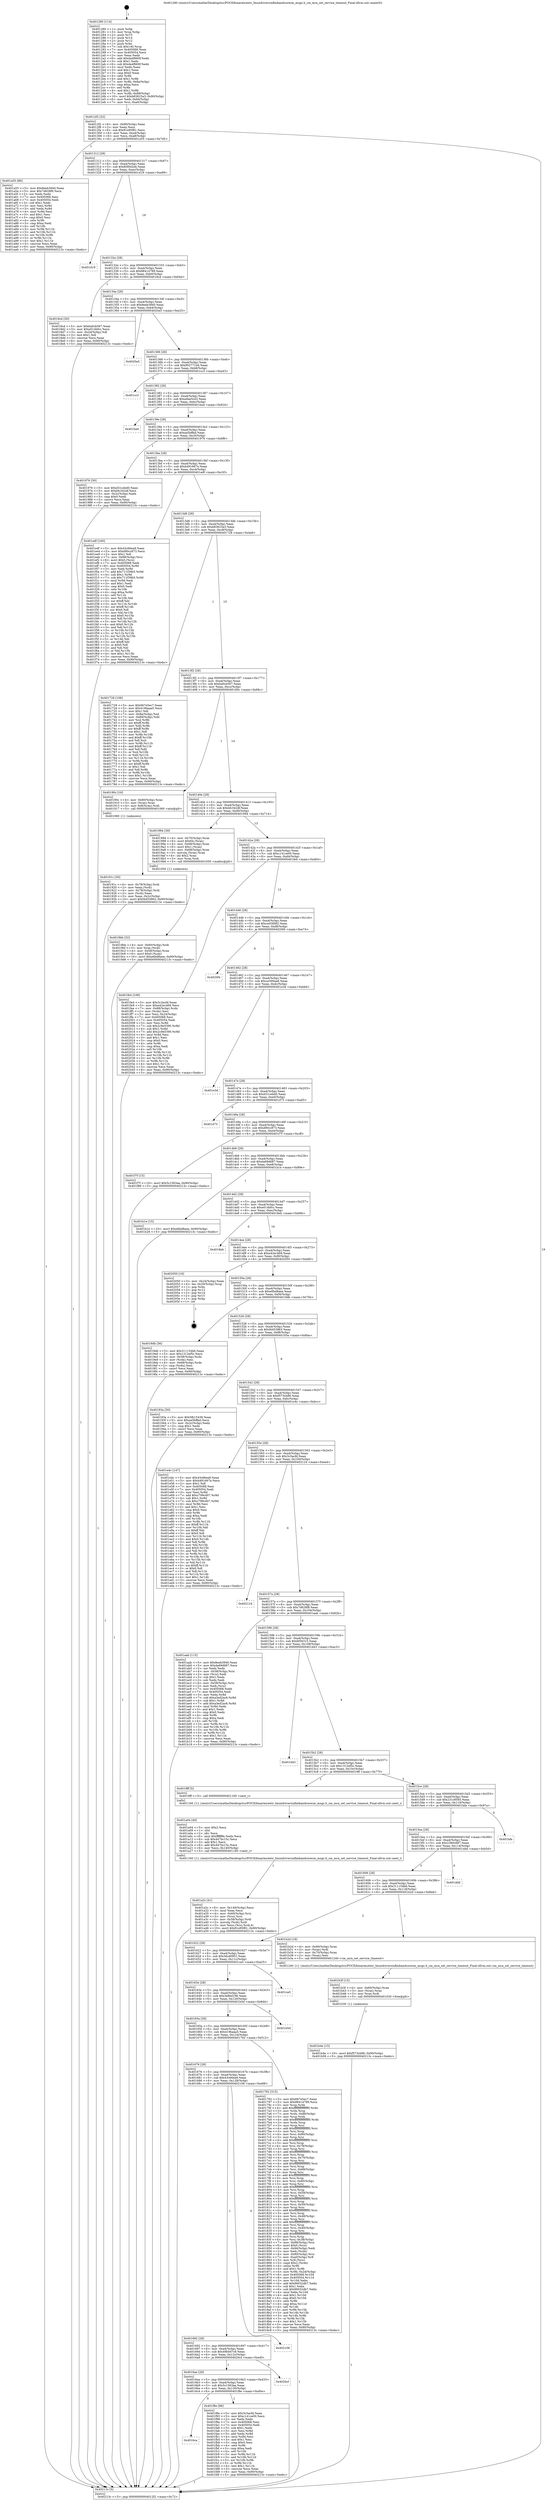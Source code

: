 digraph "0x401280" {
  label = "0x401280 (/mnt/c/Users/mathe/Desktop/tcc/POCII/binaries/extr_linuxdriversinfinibandcorecm_msgs.h_cm_mra_set_service_timeout_Final-ollvm.out::main(0))"
  labelloc = "t"
  node[shape=record]

  Entry [label="",width=0.3,height=0.3,shape=circle,fillcolor=black,style=filled]
  "0x4012f2" [label="{
     0x4012f2 [32]\l
     | [instrs]\l
     &nbsp;&nbsp;0x4012f2 \<+6\>: mov -0x90(%rbp),%eax\l
     &nbsp;&nbsp;0x4012f8 \<+2\>: mov %eax,%ecx\l
     &nbsp;&nbsp;0x4012fa \<+6\>: sub $0x81e95f81,%ecx\l
     &nbsp;&nbsp;0x401300 \<+6\>: mov %eax,-0xa4(%rbp)\l
     &nbsp;&nbsp;0x401306 \<+6\>: mov %ecx,-0xa8(%rbp)\l
     &nbsp;&nbsp;0x40130c \<+6\>: je 0000000000401a55 \<main+0x7d5\>\l
  }"]
  "0x401a55" [label="{
     0x401a55 [86]\l
     | [instrs]\l
     &nbsp;&nbsp;0x401a55 \<+5\>: mov $0x8eeb3940,%eax\l
     &nbsp;&nbsp;0x401a5a \<+5\>: mov $0x7d628f9,%ecx\l
     &nbsp;&nbsp;0x401a5f \<+2\>: xor %edx,%edx\l
     &nbsp;&nbsp;0x401a61 \<+7\>: mov 0x405068,%esi\l
     &nbsp;&nbsp;0x401a68 \<+7\>: mov 0x405054,%edi\l
     &nbsp;&nbsp;0x401a6f \<+3\>: sub $0x1,%edx\l
     &nbsp;&nbsp;0x401a72 \<+3\>: mov %esi,%r8d\l
     &nbsp;&nbsp;0x401a75 \<+3\>: add %edx,%r8d\l
     &nbsp;&nbsp;0x401a78 \<+4\>: imul %r8d,%esi\l
     &nbsp;&nbsp;0x401a7c \<+3\>: and $0x1,%esi\l
     &nbsp;&nbsp;0x401a7f \<+3\>: cmp $0x0,%esi\l
     &nbsp;&nbsp;0x401a82 \<+4\>: sete %r9b\l
     &nbsp;&nbsp;0x401a86 \<+3\>: cmp $0xa,%edi\l
     &nbsp;&nbsp;0x401a89 \<+4\>: setl %r10b\l
     &nbsp;&nbsp;0x401a8d \<+3\>: mov %r9b,%r11b\l
     &nbsp;&nbsp;0x401a90 \<+3\>: and %r10b,%r11b\l
     &nbsp;&nbsp;0x401a93 \<+3\>: xor %r10b,%r9b\l
     &nbsp;&nbsp;0x401a96 \<+3\>: or %r9b,%r11b\l
     &nbsp;&nbsp;0x401a99 \<+4\>: test $0x1,%r11b\l
     &nbsp;&nbsp;0x401a9d \<+3\>: cmovne %ecx,%eax\l
     &nbsp;&nbsp;0x401aa0 \<+6\>: mov %eax,-0x90(%rbp)\l
     &nbsp;&nbsp;0x401aa6 \<+5\>: jmp 000000000040213c \<main+0xebc\>\l
  }"]
  "0x401312" [label="{
     0x401312 [28]\l
     | [instrs]\l
     &nbsp;&nbsp;0x401312 \<+5\>: jmp 0000000000401317 \<main+0x97\>\l
     &nbsp;&nbsp;0x401317 \<+6\>: mov -0xa4(%rbp),%eax\l
     &nbsp;&nbsp;0x40131d \<+5\>: sub $0x85f0d2eb,%eax\l
     &nbsp;&nbsp;0x401322 \<+6\>: mov %eax,-0xac(%rbp)\l
     &nbsp;&nbsp;0x401328 \<+6\>: je 0000000000401d19 \<main+0xa99\>\l
  }"]
  Exit [label="",width=0.3,height=0.3,shape=circle,fillcolor=black,style=filled,peripheries=2]
  "0x401d19" [label="{
     0x401d19\l
  }", style=dashed]
  "0x40132e" [label="{
     0x40132e [28]\l
     | [instrs]\l
     &nbsp;&nbsp;0x40132e \<+5\>: jmp 0000000000401333 \<main+0xb3\>\l
     &nbsp;&nbsp;0x401333 \<+6\>: mov -0xa4(%rbp),%eax\l
     &nbsp;&nbsp;0x401339 \<+5\>: sub $0x88414789,%eax\l
     &nbsp;&nbsp;0x40133e \<+6\>: mov %eax,-0xb0(%rbp)\l
     &nbsp;&nbsp;0x401344 \<+6\>: je 00000000004018cd \<main+0x64d\>\l
  }"]
  "0x4016ca" [label="{
     0x4016ca\l
  }", style=dashed]
  "0x4018cd" [label="{
     0x4018cd [30]\l
     | [instrs]\l
     &nbsp;&nbsp;0x4018cd \<+5\>: mov $0xba0cb567,%eax\l
     &nbsp;&nbsp;0x4018d2 \<+5\>: mov $0xe014bfcc,%ecx\l
     &nbsp;&nbsp;0x4018d7 \<+3\>: mov -0x2d(%rbp),%dl\l
     &nbsp;&nbsp;0x4018da \<+3\>: test $0x1,%dl\l
     &nbsp;&nbsp;0x4018dd \<+3\>: cmovne %ecx,%eax\l
     &nbsp;&nbsp;0x4018e0 \<+6\>: mov %eax,-0x90(%rbp)\l
     &nbsp;&nbsp;0x4018e6 \<+5\>: jmp 000000000040213c \<main+0xebc\>\l
  }"]
  "0x40134a" [label="{
     0x40134a [28]\l
     | [instrs]\l
     &nbsp;&nbsp;0x40134a \<+5\>: jmp 000000000040134f \<main+0xcf\>\l
     &nbsp;&nbsp;0x40134f \<+6\>: mov -0xa4(%rbp),%eax\l
     &nbsp;&nbsp;0x401355 \<+5\>: sub $0x8eeb3940,%eax\l
     &nbsp;&nbsp;0x40135a \<+6\>: mov %eax,-0xb4(%rbp)\l
     &nbsp;&nbsp;0x401360 \<+6\>: je 00000000004020a5 \<main+0xe25\>\l
  }"]
  "0x401f8e" [label="{
     0x401f8e [86]\l
     | [instrs]\l
     &nbsp;&nbsp;0x401f8e \<+5\>: mov $0x3c3acfd,%eax\l
     &nbsp;&nbsp;0x401f93 \<+5\>: mov $0xc141ce00,%ecx\l
     &nbsp;&nbsp;0x401f98 \<+2\>: xor %edx,%edx\l
     &nbsp;&nbsp;0x401f9a \<+7\>: mov 0x405068,%esi\l
     &nbsp;&nbsp;0x401fa1 \<+7\>: mov 0x405054,%edi\l
     &nbsp;&nbsp;0x401fa8 \<+3\>: sub $0x1,%edx\l
     &nbsp;&nbsp;0x401fab \<+3\>: mov %esi,%r8d\l
     &nbsp;&nbsp;0x401fae \<+3\>: add %edx,%r8d\l
     &nbsp;&nbsp;0x401fb1 \<+4\>: imul %r8d,%esi\l
     &nbsp;&nbsp;0x401fb5 \<+3\>: and $0x1,%esi\l
     &nbsp;&nbsp;0x401fb8 \<+3\>: cmp $0x0,%esi\l
     &nbsp;&nbsp;0x401fbb \<+4\>: sete %r9b\l
     &nbsp;&nbsp;0x401fbf \<+3\>: cmp $0xa,%edi\l
     &nbsp;&nbsp;0x401fc2 \<+4\>: setl %r10b\l
     &nbsp;&nbsp;0x401fc6 \<+3\>: mov %r9b,%r11b\l
     &nbsp;&nbsp;0x401fc9 \<+3\>: and %r10b,%r11b\l
     &nbsp;&nbsp;0x401fcc \<+3\>: xor %r10b,%r9b\l
     &nbsp;&nbsp;0x401fcf \<+3\>: or %r9b,%r11b\l
     &nbsp;&nbsp;0x401fd2 \<+4\>: test $0x1,%r11b\l
     &nbsp;&nbsp;0x401fd6 \<+3\>: cmovne %ecx,%eax\l
     &nbsp;&nbsp;0x401fd9 \<+6\>: mov %eax,-0x90(%rbp)\l
     &nbsp;&nbsp;0x401fdf \<+5\>: jmp 000000000040213c \<main+0xebc\>\l
  }"]
  "0x4020a5" [label="{
     0x4020a5\l
  }", style=dashed]
  "0x401366" [label="{
     0x401366 [28]\l
     | [instrs]\l
     &nbsp;&nbsp;0x401366 \<+5\>: jmp 000000000040136b \<main+0xeb\>\l
     &nbsp;&nbsp;0x40136b \<+6\>: mov -0xa4(%rbp),%eax\l
     &nbsp;&nbsp;0x401371 \<+5\>: sub $0x902771d4,%eax\l
     &nbsp;&nbsp;0x401376 \<+6\>: mov %eax,-0xb8(%rbp)\l
     &nbsp;&nbsp;0x40137c \<+6\>: je 0000000000401cc3 \<main+0xa43\>\l
  }"]
  "0x4016ae" [label="{
     0x4016ae [28]\l
     | [instrs]\l
     &nbsp;&nbsp;0x4016ae \<+5\>: jmp 00000000004016b3 \<main+0x433\>\l
     &nbsp;&nbsp;0x4016b3 \<+6\>: mov -0xa4(%rbp),%eax\l
     &nbsp;&nbsp;0x4016b9 \<+5\>: sub $0x5c1563aa,%eax\l
     &nbsp;&nbsp;0x4016be \<+6\>: mov %eax,-0x130(%rbp)\l
     &nbsp;&nbsp;0x4016c4 \<+6\>: je 0000000000401f8e \<main+0xd0e\>\l
  }"]
  "0x401cc3" [label="{
     0x401cc3\l
  }", style=dashed]
  "0x401382" [label="{
     0x401382 [28]\l
     | [instrs]\l
     &nbsp;&nbsp;0x401382 \<+5\>: jmp 0000000000401387 \<main+0x107\>\l
     &nbsp;&nbsp;0x401387 \<+6\>: mov -0xa4(%rbp),%eax\l
     &nbsp;&nbsp;0x40138d \<+5\>: sub $0xa9ae5cd3,%eax\l
     &nbsp;&nbsp;0x401392 \<+6\>: mov %eax,-0xbc(%rbp)\l
     &nbsp;&nbsp;0x401398 \<+6\>: je 0000000000401ba4 \<main+0x924\>\l
  }"]
  "0x4020cf" [label="{
     0x4020cf\l
  }", style=dashed]
  "0x401ba4" [label="{
     0x401ba4\l
  }", style=dashed]
  "0x40139e" [label="{
     0x40139e [28]\l
     | [instrs]\l
     &nbsp;&nbsp;0x40139e \<+5\>: jmp 00000000004013a3 \<main+0x123\>\l
     &nbsp;&nbsp;0x4013a3 \<+6\>: mov -0xa4(%rbp),%eax\l
     &nbsp;&nbsp;0x4013a9 \<+5\>: sub $0xaa5bffad,%eax\l
     &nbsp;&nbsp;0x4013ae \<+6\>: mov %eax,-0xc0(%rbp)\l
     &nbsp;&nbsp;0x4013b4 \<+6\>: je 0000000000401976 \<main+0x6f6\>\l
  }"]
  "0x401692" [label="{
     0x401692 [28]\l
     | [instrs]\l
     &nbsp;&nbsp;0x401692 \<+5\>: jmp 0000000000401697 \<main+0x417\>\l
     &nbsp;&nbsp;0x401697 \<+6\>: mov -0xa4(%rbp),%eax\l
     &nbsp;&nbsp;0x40169d \<+5\>: sub $0x49b0d7c8,%eax\l
     &nbsp;&nbsp;0x4016a2 \<+6\>: mov %eax,-0x12c(%rbp)\l
     &nbsp;&nbsp;0x4016a8 \<+6\>: je 00000000004020cf \<main+0xe4f\>\l
  }"]
  "0x401976" [label="{
     0x401976 [30]\l
     | [instrs]\l
     &nbsp;&nbsp;0x401976 \<+5\>: mov $0xd31cebd0,%eax\l
     &nbsp;&nbsp;0x40197b \<+5\>: mov $0xbfc342df,%ecx\l
     &nbsp;&nbsp;0x401980 \<+3\>: mov -0x2c(%rbp),%edx\l
     &nbsp;&nbsp;0x401983 \<+3\>: cmp $0x0,%edx\l
     &nbsp;&nbsp;0x401986 \<+3\>: cmove %ecx,%eax\l
     &nbsp;&nbsp;0x401989 \<+6\>: mov %eax,-0x90(%rbp)\l
     &nbsp;&nbsp;0x40198f \<+5\>: jmp 000000000040213c \<main+0xebc\>\l
  }"]
  "0x4013ba" [label="{
     0x4013ba [28]\l
     | [instrs]\l
     &nbsp;&nbsp;0x4013ba \<+5\>: jmp 00000000004013bf \<main+0x13f\>\l
     &nbsp;&nbsp;0x4013bf \<+6\>: mov -0xa4(%rbp),%eax\l
     &nbsp;&nbsp;0x4013c5 \<+5\>: sub $0xb491667e,%eax\l
     &nbsp;&nbsp;0x4013ca \<+6\>: mov %eax,-0xc4(%rbp)\l
     &nbsp;&nbsp;0x4013d0 \<+6\>: je 0000000000401edf \<main+0xc5f\>\l
  }"]
  "0x402108" [label="{
     0x402108\l
  }", style=dashed]
  "0x401edf" [label="{
     0x401edf [160]\l
     | [instrs]\l
     &nbsp;&nbsp;0x401edf \<+5\>: mov $0x43c66ea9,%eax\l
     &nbsp;&nbsp;0x401ee4 \<+5\>: mov $0xd90cc873,%ecx\l
     &nbsp;&nbsp;0x401ee9 \<+2\>: mov $0x1,%dl\l
     &nbsp;&nbsp;0x401eeb \<+7\>: mov -0x88(%rbp),%rsi\l
     &nbsp;&nbsp;0x401ef2 \<+6\>: movl $0x0,(%rsi)\l
     &nbsp;&nbsp;0x401ef8 \<+7\>: mov 0x405068,%edi\l
     &nbsp;&nbsp;0x401eff \<+8\>: mov 0x405054,%r8d\l
     &nbsp;&nbsp;0x401f07 \<+3\>: mov %edi,%r9d\l
     &nbsp;&nbsp;0x401f0a \<+7\>: add $0x711f39b5,%r9d\l
     &nbsp;&nbsp;0x401f11 \<+4\>: sub $0x1,%r9d\l
     &nbsp;&nbsp;0x401f15 \<+7\>: sub $0x711f39b5,%r9d\l
     &nbsp;&nbsp;0x401f1c \<+4\>: imul %r9d,%edi\l
     &nbsp;&nbsp;0x401f20 \<+3\>: and $0x1,%edi\l
     &nbsp;&nbsp;0x401f23 \<+3\>: cmp $0x0,%edi\l
     &nbsp;&nbsp;0x401f26 \<+4\>: sete %r10b\l
     &nbsp;&nbsp;0x401f2a \<+4\>: cmp $0xa,%r8d\l
     &nbsp;&nbsp;0x401f2e \<+4\>: setl %r11b\l
     &nbsp;&nbsp;0x401f32 \<+3\>: mov %r10b,%bl\l
     &nbsp;&nbsp;0x401f35 \<+3\>: xor $0xff,%bl\l
     &nbsp;&nbsp;0x401f38 \<+3\>: mov %r11b,%r14b\l
     &nbsp;&nbsp;0x401f3b \<+4\>: xor $0xff,%r14b\l
     &nbsp;&nbsp;0x401f3f \<+3\>: xor $0x0,%dl\l
     &nbsp;&nbsp;0x401f42 \<+3\>: mov %bl,%r15b\l
     &nbsp;&nbsp;0x401f45 \<+4\>: and $0x0,%r15b\l
     &nbsp;&nbsp;0x401f49 \<+3\>: and %dl,%r10b\l
     &nbsp;&nbsp;0x401f4c \<+3\>: mov %r14b,%r12b\l
     &nbsp;&nbsp;0x401f4f \<+4\>: and $0x0,%r12b\l
     &nbsp;&nbsp;0x401f53 \<+3\>: and %dl,%r11b\l
     &nbsp;&nbsp;0x401f56 \<+3\>: or %r10b,%r15b\l
     &nbsp;&nbsp;0x401f59 \<+3\>: or %r11b,%r12b\l
     &nbsp;&nbsp;0x401f5c \<+3\>: xor %r12b,%r15b\l
     &nbsp;&nbsp;0x401f5f \<+3\>: or %r14b,%bl\l
     &nbsp;&nbsp;0x401f62 \<+3\>: xor $0xff,%bl\l
     &nbsp;&nbsp;0x401f65 \<+3\>: or $0x0,%dl\l
     &nbsp;&nbsp;0x401f68 \<+2\>: and %dl,%bl\l
     &nbsp;&nbsp;0x401f6a \<+3\>: or %bl,%r15b\l
     &nbsp;&nbsp;0x401f6d \<+4\>: test $0x1,%r15b\l
     &nbsp;&nbsp;0x401f71 \<+3\>: cmovne %ecx,%eax\l
     &nbsp;&nbsp;0x401f74 \<+6\>: mov %eax,-0x90(%rbp)\l
     &nbsp;&nbsp;0x401f7a \<+5\>: jmp 000000000040213c \<main+0xebc\>\l
  }"]
  "0x4013d6" [label="{
     0x4013d6 [28]\l
     | [instrs]\l
     &nbsp;&nbsp;0x4013d6 \<+5\>: jmp 00000000004013db \<main+0x15b\>\l
     &nbsp;&nbsp;0x4013db \<+6\>: mov -0xa4(%rbp),%eax\l
     &nbsp;&nbsp;0x4013e1 \<+5\>: sub $0xb83623a3,%eax\l
     &nbsp;&nbsp;0x4013e6 \<+6\>: mov %eax,-0xc8(%rbp)\l
     &nbsp;&nbsp;0x4013ec \<+6\>: je 0000000000401728 \<main+0x4a8\>\l
  }"]
  "0x401b4e" [label="{
     0x401b4e [15]\l
     | [instrs]\l
     &nbsp;&nbsp;0x401b4e \<+10\>: movl $0xf573cb96,-0x90(%rbp)\l
     &nbsp;&nbsp;0x401b58 \<+5\>: jmp 000000000040213c \<main+0xebc\>\l
  }"]
  "0x401728" [label="{
     0x401728 [106]\l
     | [instrs]\l
     &nbsp;&nbsp;0x401728 \<+5\>: mov $0x667e5ec7,%eax\l
     &nbsp;&nbsp;0x40172d \<+5\>: mov $0x419baaa5,%ecx\l
     &nbsp;&nbsp;0x401732 \<+2\>: mov $0x1,%dl\l
     &nbsp;&nbsp;0x401734 \<+7\>: mov -0x8a(%rbp),%sil\l
     &nbsp;&nbsp;0x40173b \<+7\>: mov -0x89(%rbp),%dil\l
     &nbsp;&nbsp;0x401742 \<+3\>: mov %sil,%r8b\l
     &nbsp;&nbsp;0x401745 \<+4\>: xor $0xff,%r8b\l
     &nbsp;&nbsp;0x401749 \<+3\>: mov %dil,%r9b\l
     &nbsp;&nbsp;0x40174c \<+4\>: xor $0xff,%r9b\l
     &nbsp;&nbsp;0x401750 \<+3\>: xor $0x1,%dl\l
     &nbsp;&nbsp;0x401753 \<+3\>: mov %r8b,%r10b\l
     &nbsp;&nbsp;0x401756 \<+4\>: and $0xff,%r10b\l
     &nbsp;&nbsp;0x40175a \<+3\>: and %dl,%sil\l
     &nbsp;&nbsp;0x40175d \<+3\>: mov %r9b,%r11b\l
     &nbsp;&nbsp;0x401760 \<+4\>: and $0xff,%r11b\l
     &nbsp;&nbsp;0x401764 \<+3\>: and %dl,%dil\l
     &nbsp;&nbsp;0x401767 \<+3\>: or %sil,%r10b\l
     &nbsp;&nbsp;0x40176a \<+3\>: or %dil,%r11b\l
     &nbsp;&nbsp;0x40176d \<+3\>: xor %r11b,%r10b\l
     &nbsp;&nbsp;0x401770 \<+3\>: or %r9b,%r8b\l
     &nbsp;&nbsp;0x401773 \<+4\>: xor $0xff,%r8b\l
     &nbsp;&nbsp;0x401777 \<+3\>: or $0x1,%dl\l
     &nbsp;&nbsp;0x40177a \<+3\>: and %dl,%r8b\l
     &nbsp;&nbsp;0x40177d \<+3\>: or %r8b,%r10b\l
     &nbsp;&nbsp;0x401780 \<+4\>: test $0x1,%r10b\l
     &nbsp;&nbsp;0x401784 \<+3\>: cmovne %ecx,%eax\l
     &nbsp;&nbsp;0x401787 \<+6\>: mov %eax,-0x90(%rbp)\l
     &nbsp;&nbsp;0x40178d \<+5\>: jmp 000000000040213c \<main+0xebc\>\l
  }"]
  "0x4013f2" [label="{
     0x4013f2 [28]\l
     | [instrs]\l
     &nbsp;&nbsp;0x4013f2 \<+5\>: jmp 00000000004013f7 \<main+0x177\>\l
     &nbsp;&nbsp;0x4013f7 \<+6\>: mov -0xa4(%rbp),%eax\l
     &nbsp;&nbsp;0x4013fd \<+5\>: sub $0xba0cb567,%eax\l
     &nbsp;&nbsp;0x401402 \<+6\>: mov %eax,-0xcc(%rbp)\l
     &nbsp;&nbsp;0x401408 \<+6\>: je 000000000040190c \<main+0x68c\>\l
  }"]
  "0x40213c" [label="{
     0x40213c [5]\l
     | [instrs]\l
     &nbsp;&nbsp;0x40213c \<+5\>: jmp 00000000004012f2 \<main+0x72\>\l
  }"]
  "0x401280" [label="{
     0x401280 [114]\l
     | [instrs]\l
     &nbsp;&nbsp;0x401280 \<+1\>: push %rbp\l
     &nbsp;&nbsp;0x401281 \<+3\>: mov %rsp,%rbp\l
     &nbsp;&nbsp;0x401284 \<+2\>: push %r15\l
     &nbsp;&nbsp;0x401286 \<+2\>: push %r14\l
     &nbsp;&nbsp;0x401288 \<+2\>: push %r12\l
     &nbsp;&nbsp;0x40128a \<+1\>: push %rbx\l
     &nbsp;&nbsp;0x40128b \<+7\>: sub $0x140,%rsp\l
     &nbsp;&nbsp;0x401292 \<+7\>: mov 0x405068,%eax\l
     &nbsp;&nbsp;0x401299 \<+7\>: mov 0x405054,%ecx\l
     &nbsp;&nbsp;0x4012a0 \<+2\>: mov %eax,%edx\l
     &nbsp;&nbsp;0x4012a2 \<+6\>: add $0xda4f660f,%edx\l
     &nbsp;&nbsp;0x4012a8 \<+3\>: sub $0x1,%edx\l
     &nbsp;&nbsp;0x4012ab \<+6\>: sub $0xda4f660f,%edx\l
     &nbsp;&nbsp;0x4012b1 \<+3\>: imul %edx,%eax\l
     &nbsp;&nbsp;0x4012b4 \<+3\>: and $0x1,%eax\l
     &nbsp;&nbsp;0x4012b7 \<+3\>: cmp $0x0,%eax\l
     &nbsp;&nbsp;0x4012ba \<+4\>: sete %r8b\l
     &nbsp;&nbsp;0x4012be \<+4\>: and $0x1,%r8b\l
     &nbsp;&nbsp;0x4012c2 \<+7\>: mov %r8b,-0x8a(%rbp)\l
     &nbsp;&nbsp;0x4012c9 \<+3\>: cmp $0xa,%ecx\l
     &nbsp;&nbsp;0x4012cc \<+4\>: setl %r8b\l
     &nbsp;&nbsp;0x4012d0 \<+4\>: and $0x1,%r8b\l
     &nbsp;&nbsp;0x4012d4 \<+7\>: mov %r8b,-0x89(%rbp)\l
     &nbsp;&nbsp;0x4012db \<+10\>: movl $0xb83623a3,-0x90(%rbp)\l
     &nbsp;&nbsp;0x4012e5 \<+6\>: mov %edi,-0x94(%rbp)\l
     &nbsp;&nbsp;0x4012eb \<+7\>: mov %rsi,-0xa0(%rbp)\l
  }"]
  "0x401b3f" [label="{
     0x401b3f [15]\l
     | [instrs]\l
     &nbsp;&nbsp;0x401b3f \<+4\>: mov -0x60(%rbp),%rax\l
     &nbsp;&nbsp;0x401b43 \<+3\>: mov (%rax),%rax\l
     &nbsp;&nbsp;0x401b46 \<+3\>: mov %rax,%rdi\l
     &nbsp;&nbsp;0x401b49 \<+5\>: call 0000000000401030 \<free@plt\>\l
     | [calls]\l
     &nbsp;&nbsp;0x401030 \{1\} (unknown)\l
  }"]
  "0x40190c" [label="{
     0x40190c [16]\l
     | [instrs]\l
     &nbsp;&nbsp;0x40190c \<+4\>: mov -0x80(%rbp),%rax\l
     &nbsp;&nbsp;0x401910 \<+3\>: mov (%rax),%rax\l
     &nbsp;&nbsp;0x401913 \<+4\>: mov 0x8(%rax),%rdi\l
     &nbsp;&nbsp;0x401917 \<+5\>: call 0000000000401060 \<atoi@plt\>\l
     | [calls]\l
     &nbsp;&nbsp;0x401060 \{1\} (unknown)\l
  }"]
  "0x40140e" [label="{
     0x40140e [28]\l
     | [instrs]\l
     &nbsp;&nbsp;0x40140e \<+5\>: jmp 0000000000401413 \<main+0x193\>\l
     &nbsp;&nbsp;0x401413 \<+6\>: mov -0xa4(%rbp),%eax\l
     &nbsp;&nbsp;0x401419 \<+5\>: sub $0xbfc342df,%eax\l
     &nbsp;&nbsp;0x40141e \<+6\>: mov %eax,-0xd0(%rbp)\l
     &nbsp;&nbsp;0x401424 \<+6\>: je 0000000000401994 \<main+0x714\>\l
  }"]
  "0x401a2c" [label="{
     0x401a2c [41]\l
     | [instrs]\l
     &nbsp;&nbsp;0x401a2c \<+6\>: mov -0x140(%rbp),%ecx\l
     &nbsp;&nbsp;0x401a32 \<+3\>: imul %eax,%ecx\l
     &nbsp;&nbsp;0x401a35 \<+4\>: mov -0x60(%rbp),%rsi\l
     &nbsp;&nbsp;0x401a39 \<+3\>: mov (%rsi),%rsi\l
     &nbsp;&nbsp;0x401a3c \<+4\>: mov -0x58(%rbp),%rdi\l
     &nbsp;&nbsp;0x401a40 \<+3\>: movslq (%rdi),%rdi\l
     &nbsp;&nbsp;0x401a43 \<+3\>: mov %ecx,(%rsi,%rdi,4)\l
     &nbsp;&nbsp;0x401a46 \<+10\>: movl $0x81e95f81,-0x90(%rbp)\l
     &nbsp;&nbsp;0x401a50 \<+5\>: jmp 000000000040213c \<main+0xebc\>\l
  }"]
  "0x401994" [label="{
     0x401994 [39]\l
     | [instrs]\l
     &nbsp;&nbsp;0x401994 \<+4\>: mov -0x70(%rbp),%rax\l
     &nbsp;&nbsp;0x401998 \<+6\>: movl $0x64,(%rax)\l
     &nbsp;&nbsp;0x40199e \<+4\>: mov -0x68(%rbp),%rax\l
     &nbsp;&nbsp;0x4019a2 \<+6\>: movl $0x1,(%rax)\l
     &nbsp;&nbsp;0x4019a8 \<+4\>: mov -0x68(%rbp),%rax\l
     &nbsp;&nbsp;0x4019ac \<+3\>: movslq (%rax),%rax\l
     &nbsp;&nbsp;0x4019af \<+4\>: shl $0x2,%rax\l
     &nbsp;&nbsp;0x4019b3 \<+3\>: mov %rax,%rdi\l
     &nbsp;&nbsp;0x4019b6 \<+5\>: call 0000000000401050 \<malloc@plt\>\l
     | [calls]\l
     &nbsp;&nbsp;0x401050 \{1\} (unknown)\l
  }"]
  "0x40142a" [label="{
     0x40142a [28]\l
     | [instrs]\l
     &nbsp;&nbsp;0x40142a \<+5\>: jmp 000000000040142f \<main+0x1af\>\l
     &nbsp;&nbsp;0x40142f \<+6\>: mov -0xa4(%rbp),%eax\l
     &nbsp;&nbsp;0x401435 \<+5\>: sub $0xc141ce00,%eax\l
     &nbsp;&nbsp;0x40143a \<+6\>: mov %eax,-0xd4(%rbp)\l
     &nbsp;&nbsp;0x401440 \<+6\>: je 0000000000401fe4 \<main+0xd64\>\l
  }"]
  "0x401a04" [label="{
     0x401a04 [40]\l
     | [instrs]\l
     &nbsp;&nbsp;0x401a04 \<+5\>: mov $0x2,%ecx\l
     &nbsp;&nbsp;0x401a09 \<+1\>: cltd\l
     &nbsp;&nbsp;0x401a0a \<+2\>: idiv %ecx\l
     &nbsp;&nbsp;0x401a0c \<+6\>: imul $0xfffffffe,%edx,%ecx\l
     &nbsp;&nbsp;0x401a12 \<+6\>: sub $0x447bc15c,%ecx\l
     &nbsp;&nbsp;0x401a18 \<+3\>: add $0x1,%ecx\l
     &nbsp;&nbsp;0x401a1b \<+6\>: add $0x447bc15c,%ecx\l
     &nbsp;&nbsp;0x401a21 \<+6\>: mov %ecx,-0x140(%rbp)\l
     &nbsp;&nbsp;0x401a27 \<+5\>: call 0000000000401160 \<next_i\>\l
     | [calls]\l
     &nbsp;&nbsp;0x401160 \{1\} (/mnt/c/Users/mathe/Desktop/tcc/POCII/binaries/extr_linuxdriversinfinibandcorecm_msgs.h_cm_mra_set_service_timeout_Final-ollvm.out::next_i)\l
  }"]
  "0x401fe4" [label="{
     0x401fe4 [108]\l
     | [instrs]\l
     &nbsp;&nbsp;0x401fe4 \<+5\>: mov $0x3c3acfd,%eax\l
     &nbsp;&nbsp;0x401fe9 \<+5\>: mov $0xe42ec469,%ecx\l
     &nbsp;&nbsp;0x401fee \<+7\>: mov -0x88(%rbp),%rdx\l
     &nbsp;&nbsp;0x401ff5 \<+2\>: mov (%rdx),%esi\l
     &nbsp;&nbsp;0x401ff7 \<+3\>: mov %esi,-0x24(%rbp)\l
     &nbsp;&nbsp;0x401ffa \<+7\>: mov 0x405068,%esi\l
     &nbsp;&nbsp;0x402001 \<+7\>: mov 0x405054,%edi\l
     &nbsp;&nbsp;0x402008 \<+3\>: mov %esi,%r8d\l
     &nbsp;&nbsp;0x40200b \<+7\>: sub $0x2c9e5390,%r8d\l
     &nbsp;&nbsp;0x402012 \<+4\>: sub $0x1,%r8d\l
     &nbsp;&nbsp;0x402016 \<+7\>: add $0x2c9e5390,%r8d\l
     &nbsp;&nbsp;0x40201d \<+4\>: imul %r8d,%esi\l
     &nbsp;&nbsp;0x402021 \<+3\>: and $0x1,%esi\l
     &nbsp;&nbsp;0x402024 \<+3\>: cmp $0x0,%esi\l
     &nbsp;&nbsp;0x402027 \<+4\>: sete %r9b\l
     &nbsp;&nbsp;0x40202b \<+3\>: cmp $0xa,%edi\l
     &nbsp;&nbsp;0x40202e \<+4\>: setl %r10b\l
     &nbsp;&nbsp;0x402032 \<+3\>: mov %r9b,%r11b\l
     &nbsp;&nbsp;0x402035 \<+3\>: and %r10b,%r11b\l
     &nbsp;&nbsp;0x402038 \<+3\>: xor %r10b,%r9b\l
     &nbsp;&nbsp;0x40203b \<+3\>: or %r9b,%r11b\l
     &nbsp;&nbsp;0x40203e \<+4\>: test $0x1,%r11b\l
     &nbsp;&nbsp;0x402042 \<+3\>: cmovne %ecx,%eax\l
     &nbsp;&nbsp;0x402045 \<+6\>: mov %eax,-0x90(%rbp)\l
     &nbsp;&nbsp;0x40204b \<+5\>: jmp 000000000040213c \<main+0xebc\>\l
  }"]
  "0x401446" [label="{
     0x401446 [28]\l
     | [instrs]\l
     &nbsp;&nbsp;0x401446 \<+5\>: jmp 000000000040144b \<main+0x1cb\>\l
     &nbsp;&nbsp;0x40144b \<+6\>: mov -0xa4(%rbp),%eax\l
     &nbsp;&nbsp;0x401451 \<+5\>: sub $0xce03fd92,%eax\l
     &nbsp;&nbsp;0x401456 \<+6\>: mov %eax,-0xd8(%rbp)\l
     &nbsp;&nbsp;0x40145c \<+6\>: je 00000000004020f4 \<main+0xe74\>\l
  }"]
  "0x4019bb" [label="{
     0x4019bb [32]\l
     | [instrs]\l
     &nbsp;&nbsp;0x4019bb \<+4\>: mov -0x60(%rbp),%rdi\l
     &nbsp;&nbsp;0x4019bf \<+3\>: mov %rax,(%rdi)\l
     &nbsp;&nbsp;0x4019c2 \<+4\>: mov -0x58(%rbp),%rax\l
     &nbsp;&nbsp;0x4019c6 \<+6\>: movl $0x0,(%rax)\l
     &nbsp;&nbsp;0x4019cc \<+10\>: movl $0xe6bd8aee,-0x90(%rbp)\l
     &nbsp;&nbsp;0x4019d6 \<+5\>: jmp 000000000040213c \<main+0xebc\>\l
  }"]
  "0x4020f4" [label="{
     0x4020f4\l
  }", style=dashed]
  "0x401462" [label="{
     0x401462 [28]\l
     | [instrs]\l
     &nbsp;&nbsp;0x401462 \<+5\>: jmp 0000000000401467 \<main+0x1e7\>\l
     &nbsp;&nbsp;0x401467 \<+6\>: mov -0xa4(%rbp),%eax\l
     &nbsp;&nbsp;0x40146d \<+5\>: sub $0xce390aa6,%eax\l
     &nbsp;&nbsp;0x401472 \<+6\>: mov %eax,-0xdc(%rbp)\l
     &nbsp;&nbsp;0x401478 \<+6\>: je 0000000000401e3d \<main+0xbbd\>\l
  }"]
  "0x40191c" [label="{
     0x40191c [30]\l
     | [instrs]\l
     &nbsp;&nbsp;0x40191c \<+4\>: mov -0x78(%rbp),%rdi\l
     &nbsp;&nbsp;0x401920 \<+2\>: mov %eax,(%rdi)\l
     &nbsp;&nbsp;0x401922 \<+4\>: mov -0x78(%rbp),%rdi\l
     &nbsp;&nbsp;0x401926 \<+2\>: mov (%rdi),%eax\l
     &nbsp;&nbsp;0x401928 \<+3\>: mov %eax,-0x2c(%rbp)\l
     &nbsp;&nbsp;0x40192b \<+10\>: movl $0xf4453963,-0x90(%rbp)\l
     &nbsp;&nbsp;0x401935 \<+5\>: jmp 000000000040213c \<main+0xebc\>\l
  }"]
  "0x401e3d" [label="{
     0x401e3d\l
  }", style=dashed]
  "0x40147e" [label="{
     0x40147e [28]\l
     | [instrs]\l
     &nbsp;&nbsp;0x40147e \<+5\>: jmp 0000000000401483 \<main+0x203\>\l
     &nbsp;&nbsp;0x401483 \<+6\>: mov -0xa4(%rbp),%eax\l
     &nbsp;&nbsp;0x401489 \<+5\>: sub $0xd31cebd0,%eax\l
     &nbsp;&nbsp;0x40148e \<+6\>: mov %eax,-0xe0(%rbp)\l
     &nbsp;&nbsp;0x401494 \<+6\>: je 0000000000401d73 \<main+0xaf3\>\l
  }"]
  "0x401676" [label="{
     0x401676 [28]\l
     | [instrs]\l
     &nbsp;&nbsp;0x401676 \<+5\>: jmp 000000000040167b \<main+0x3fb\>\l
     &nbsp;&nbsp;0x40167b \<+6\>: mov -0xa4(%rbp),%eax\l
     &nbsp;&nbsp;0x401681 \<+5\>: sub $0x43c66ea9,%eax\l
     &nbsp;&nbsp;0x401686 \<+6\>: mov %eax,-0x128(%rbp)\l
     &nbsp;&nbsp;0x40168c \<+6\>: je 0000000000402108 \<main+0xe88\>\l
  }"]
  "0x401d73" [label="{
     0x401d73\l
  }", style=dashed]
  "0x40149a" [label="{
     0x40149a [28]\l
     | [instrs]\l
     &nbsp;&nbsp;0x40149a \<+5\>: jmp 000000000040149f \<main+0x21f\>\l
     &nbsp;&nbsp;0x40149f \<+6\>: mov -0xa4(%rbp),%eax\l
     &nbsp;&nbsp;0x4014a5 \<+5\>: sub $0xd90cc873,%eax\l
     &nbsp;&nbsp;0x4014aa \<+6\>: mov %eax,-0xe4(%rbp)\l
     &nbsp;&nbsp;0x4014b0 \<+6\>: je 0000000000401f7f \<main+0xcff\>\l
  }"]
  "0x401792" [label="{
     0x401792 [315]\l
     | [instrs]\l
     &nbsp;&nbsp;0x401792 \<+5\>: mov $0x667e5ec7,%eax\l
     &nbsp;&nbsp;0x401797 \<+5\>: mov $0x88414789,%ecx\l
     &nbsp;&nbsp;0x40179c \<+3\>: mov %rsp,%rdx\l
     &nbsp;&nbsp;0x40179f \<+4\>: add $0xfffffffffffffff0,%rdx\l
     &nbsp;&nbsp;0x4017a3 \<+3\>: mov %rdx,%rsp\l
     &nbsp;&nbsp;0x4017a6 \<+7\>: mov %rdx,-0x88(%rbp)\l
     &nbsp;&nbsp;0x4017ad \<+3\>: mov %rsp,%rdx\l
     &nbsp;&nbsp;0x4017b0 \<+4\>: add $0xfffffffffffffff0,%rdx\l
     &nbsp;&nbsp;0x4017b4 \<+3\>: mov %rdx,%rsp\l
     &nbsp;&nbsp;0x4017b7 \<+3\>: mov %rsp,%rsi\l
     &nbsp;&nbsp;0x4017ba \<+4\>: add $0xfffffffffffffff0,%rsi\l
     &nbsp;&nbsp;0x4017be \<+3\>: mov %rsi,%rsp\l
     &nbsp;&nbsp;0x4017c1 \<+4\>: mov %rsi,-0x80(%rbp)\l
     &nbsp;&nbsp;0x4017c5 \<+3\>: mov %rsp,%rsi\l
     &nbsp;&nbsp;0x4017c8 \<+4\>: add $0xfffffffffffffff0,%rsi\l
     &nbsp;&nbsp;0x4017cc \<+3\>: mov %rsi,%rsp\l
     &nbsp;&nbsp;0x4017cf \<+4\>: mov %rsi,-0x78(%rbp)\l
     &nbsp;&nbsp;0x4017d3 \<+3\>: mov %rsp,%rsi\l
     &nbsp;&nbsp;0x4017d6 \<+4\>: add $0xfffffffffffffff0,%rsi\l
     &nbsp;&nbsp;0x4017da \<+3\>: mov %rsi,%rsp\l
     &nbsp;&nbsp;0x4017dd \<+4\>: mov %rsi,-0x70(%rbp)\l
     &nbsp;&nbsp;0x4017e1 \<+3\>: mov %rsp,%rsi\l
     &nbsp;&nbsp;0x4017e4 \<+4\>: add $0xfffffffffffffff0,%rsi\l
     &nbsp;&nbsp;0x4017e8 \<+3\>: mov %rsi,%rsp\l
     &nbsp;&nbsp;0x4017eb \<+4\>: mov %rsi,-0x68(%rbp)\l
     &nbsp;&nbsp;0x4017ef \<+3\>: mov %rsp,%rsi\l
     &nbsp;&nbsp;0x4017f2 \<+4\>: add $0xfffffffffffffff0,%rsi\l
     &nbsp;&nbsp;0x4017f6 \<+3\>: mov %rsi,%rsp\l
     &nbsp;&nbsp;0x4017f9 \<+4\>: mov %rsi,-0x60(%rbp)\l
     &nbsp;&nbsp;0x4017fd \<+3\>: mov %rsp,%rsi\l
     &nbsp;&nbsp;0x401800 \<+4\>: add $0xfffffffffffffff0,%rsi\l
     &nbsp;&nbsp;0x401804 \<+3\>: mov %rsi,%rsp\l
     &nbsp;&nbsp;0x401807 \<+4\>: mov %rsi,-0x58(%rbp)\l
     &nbsp;&nbsp;0x40180b \<+3\>: mov %rsp,%rsi\l
     &nbsp;&nbsp;0x40180e \<+4\>: add $0xfffffffffffffff0,%rsi\l
     &nbsp;&nbsp;0x401812 \<+3\>: mov %rsi,%rsp\l
     &nbsp;&nbsp;0x401815 \<+4\>: mov %rsi,-0x50(%rbp)\l
     &nbsp;&nbsp;0x401819 \<+3\>: mov %rsp,%rsi\l
     &nbsp;&nbsp;0x40181c \<+4\>: add $0xfffffffffffffff0,%rsi\l
     &nbsp;&nbsp;0x401820 \<+3\>: mov %rsi,%rsp\l
     &nbsp;&nbsp;0x401823 \<+4\>: mov %rsi,-0x48(%rbp)\l
     &nbsp;&nbsp;0x401827 \<+3\>: mov %rsp,%rsi\l
     &nbsp;&nbsp;0x40182a \<+4\>: add $0xfffffffffffffff0,%rsi\l
     &nbsp;&nbsp;0x40182e \<+3\>: mov %rsi,%rsp\l
     &nbsp;&nbsp;0x401831 \<+4\>: mov %rsi,-0x40(%rbp)\l
     &nbsp;&nbsp;0x401835 \<+3\>: mov %rsp,%rsi\l
     &nbsp;&nbsp;0x401838 \<+4\>: add $0xfffffffffffffff0,%rsi\l
     &nbsp;&nbsp;0x40183c \<+3\>: mov %rsi,%rsp\l
     &nbsp;&nbsp;0x40183f \<+4\>: mov %rsi,-0x38(%rbp)\l
     &nbsp;&nbsp;0x401843 \<+7\>: mov -0x88(%rbp),%rsi\l
     &nbsp;&nbsp;0x40184a \<+6\>: movl $0x0,(%rsi)\l
     &nbsp;&nbsp;0x401850 \<+6\>: mov -0x94(%rbp),%edi\l
     &nbsp;&nbsp;0x401856 \<+2\>: mov %edi,(%rdx)\l
     &nbsp;&nbsp;0x401858 \<+4\>: mov -0x80(%rbp),%rsi\l
     &nbsp;&nbsp;0x40185c \<+7\>: mov -0xa0(%rbp),%r8\l
     &nbsp;&nbsp;0x401863 \<+3\>: mov %r8,(%rsi)\l
     &nbsp;&nbsp;0x401866 \<+3\>: cmpl $0x2,(%rdx)\l
     &nbsp;&nbsp;0x401869 \<+4\>: setne %r9b\l
     &nbsp;&nbsp;0x40186d \<+4\>: and $0x1,%r9b\l
     &nbsp;&nbsp;0x401871 \<+4\>: mov %r9b,-0x2d(%rbp)\l
     &nbsp;&nbsp;0x401875 \<+8\>: mov 0x405068,%r10d\l
     &nbsp;&nbsp;0x40187d \<+8\>: mov 0x405054,%r11d\l
     &nbsp;&nbsp;0x401885 \<+3\>: mov %r10d,%ebx\l
     &nbsp;&nbsp;0x401888 \<+6\>: add $0x96032db7,%ebx\l
     &nbsp;&nbsp;0x40188e \<+3\>: sub $0x1,%ebx\l
     &nbsp;&nbsp;0x401891 \<+6\>: sub $0x96032db7,%ebx\l
     &nbsp;&nbsp;0x401897 \<+4\>: imul %ebx,%r10d\l
     &nbsp;&nbsp;0x40189b \<+4\>: and $0x1,%r10d\l
     &nbsp;&nbsp;0x40189f \<+4\>: cmp $0x0,%r10d\l
     &nbsp;&nbsp;0x4018a3 \<+4\>: sete %r9b\l
     &nbsp;&nbsp;0x4018a7 \<+4\>: cmp $0xa,%r11d\l
     &nbsp;&nbsp;0x4018ab \<+4\>: setl %r14b\l
     &nbsp;&nbsp;0x4018af \<+3\>: mov %r9b,%r15b\l
     &nbsp;&nbsp;0x4018b2 \<+3\>: and %r14b,%r15b\l
     &nbsp;&nbsp;0x4018b5 \<+3\>: xor %r14b,%r9b\l
     &nbsp;&nbsp;0x4018b8 \<+3\>: or %r9b,%r15b\l
     &nbsp;&nbsp;0x4018bb \<+4\>: test $0x1,%r15b\l
     &nbsp;&nbsp;0x4018bf \<+3\>: cmovne %ecx,%eax\l
     &nbsp;&nbsp;0x4018c2 \<+6\>: mov %eax,-0x90(%rbp)\l
     &nbsp;&nbsp;0x4018c8 \<+5\>: jmp 000000000040213c \<main+0xebc\>\l
  }"]
  "0x401f7f" [label="{
     0x401f7f [15]\l
     | [instrs]\l
     &nbsp;&nbsp;0x401f7f \<+10\>: movl $0x5c1563aa,-0x90(%rbp)\l
     &nbsp;&nbsp;0x401f89 \<+5\>: jmp 000000000040213c \<main+0xebc\>\l
  }"]
  "0x4014b6" [label="{
     0x4014b6 [28]\l
     | [instrs]\l
     &nbsp;&nbsp;0x4014b6 \<+5\>: jmp 00000000004014bb \<main+0x23b\>\l
     &nbsp;&nbsp;0x4014bb \<+6\>: mov -0xa4(%rbp),%eax\l
     &nbsp;&nbsp;0x4014c1 \<+5\>: sub $0xda69d687,%eax\l
     &nbsp;&nbsp;0x4014c6 \<+6\>: mov %eax,-0xe8(%rbp)\l
     &nbsp;&nbsp;0x4014cc \<+6\>: je 0000000000401b1e \<main+0x89e\>\l
  }"]
  "0x40165a" [label="{
     0x40165a [28]\l
     | [instrs]\l
     &nbsp;&nbsp;0x40165a \<+5\>: jmp 000000000040165f \<main+0x3df\>\l
     &nbsp;&nbsp;0x40165f \<+6\>: mov -0xa4(%rbp),%eax\l
     &nbsp;&nbsp;0x401665 \<+5\>: sub $0x419baaa5,%eax\l
     &nbsp;&nbsp;0x40166a \<+6\>: mov %eax,-0x124(%rbp)\l
     &nbsp;&nbsp;0x401670 \<+6\>: je 0000000000401792 \<main+0x512\>\l
  }"]
  "0x401b1e" [label="{
     0x401b1e [15]\l
     | [instrs]\l
     &nbsp;&nbsp;0x401b1e \<+10\>: movl $0xe6bd8aee,-0x90(%rbp)\l
     &nbsp;&nbsp;0x401b28 \<+5\>: jmp 000000000040213c \<main+0xebc\>\l
  }"]
  "0x4014d2" [label="{
     0x4014d2 [28]\l
     | [instrs]\l
     &nbsp;&nbsp;0x4014d2 \<+5\>: jmp 00000000004014d7 \<main+0x257\>\l
     &nbsp;&nbsp;0x4014d7 \<+6\>: mov -0xa4(%rbp),%eax\l
     &nbsp;&nbsp;0x4014dd \<+5\>: sub $0xe014bfcc,%eax\l
     &nbsp;&nbsp;0x4014e2 \<+6\>: mov %eax,-0xec(%rbp)\l
     &nbsp;&nbsp;0x4014e8 \<+6\>: je 00000000004018eb \<main+0x66b\>\l
  }"]
  "0x401b5d" [label="{
     0x401b5d\l
  }", style=dashed]
  "0x4018eb" [label="{
     0x4018eb\l
  }", style=dashed]
  "0x4014ee" [label="{
     0x4014ee [28]\l
     | [instrs]\l
     &nbsp;&nbsp;0x4014ee \<+5\>: jmp 00000000004014f3 \<main+0x273\>\l
     &nbsp;&nbsp;0x4014f3 \<+6\>: mov -0xa4(%rbp),%eax\l
     &nbsp;&nbsp;0x4014f9 \<+5\>: sub $0xe42ec469,%eax\l
     &nbsp;&nbsp;0x4014fe \<+6\>: mov %eax,-0xf0(%rbp)\l
     &nbsp;&nbsp;0x401504 \<+6\>: je 0000000000402050 \<main+0xdd0\>\l
  }"]
  "0x40163e" [label="{
     0x40163e [28]\l
     | [instrs]\l
     &nbsp;&nbsp;0x40163e \<+5\>: jmp 0000000000401643 \<main+0x3c3\>\l
     &nbsp;&nbsp;0x401643 \<+6\>: mov -0xa4(%rbp),%eax\l
     &nbsp;&nbsp;0x401649 \<+5\>: sub $0x3e8bd196,%eax\l
     &nbsp;&nbsp;0x40164e \<+6\>: mov %eax,-0x120(%rbp)\l
     &nbsp;&nbsp;0x401654 \<+6\>: je 0000000000401b5d \<main+0x8dd\>\l
  }"]
  "0x402050" [label="{
     0x402050 [16]\l
     | [instrs]\l
     &nbsp;&nbsp;0x402050 \<+3\>: mov -0x24(%rbp),%eax\l
     &nbsp;&nbsp;0x402053 \<+4\>: lea -0x20(%rbp),%rsp\l
     &nbsp;&nbsp;0x402057 \<+1\>: pop %rbx\l
     &nbsp;&nbsp;0x402058 \<+2\>: pop %r12\l
     &nbsp;&nbsp;0x40205a \<+2\>: pop %r14\l
     &nbsp;&nbsp;0x40205c \<+2\>: pop %r15\l
     &nbsp;&nbsp;0x40205e \<+1\>: pop %rbp\l
     &nbsp;&nbsp;0x40205f \<+1\>: ret\l
  }"]
  "0x40150a" [label="{
     0x40150a [28]\l
     | [instrs]\l
     &nbsp;&nbsp;0x40150a \<+5\>: jmp 000000000040150f \<main+0x28f\>\l
     &nbsp;&nbsp;0x40150f \<+6\>: mov -0xa4(%rbp),%eax\l
     &nbsp;&nbsp;0x401515 \<+5\>: sub $0xe6bd8aee,%eax\l
     &nbsp;&nbsp;0x40151a \<+6\>: mov %eax,-0xf4(%rbp)\l
     &nbsp;&nbsp;0x401520 \<+6\>: je 00000000004019db \<main+0x75b\>\l
  }"]
  "0x401ca5" [label="{
     0x401ca5\l
  }", style=dashed]
  "0x4019db" [label="{
     0x4019db [36]\l
     | [instrs]\l
     &nbsp;&nbsp;0x4019db \<+5\>: mov $0x311154b6,%eax\l
     &nbsp;&nbsp;0x4019e0 \<+5\>: mov $0x1312ef5c,%ecx\l
     &nbsp;&nbsp;0x4019e5 \<+4\>: mov -0x58(%rbp),%rdx\l
     &nbsp;&nbsp;0x4019e9 \<+2\>: mov (%rdx),%esi\l
     &nbsp;&nbsp;0x4019eb \<+4\>: mov -0x68(%rbp),%rdx\l
     &nbsp;&nbsp;0x4019ef \<+2\>: cmp (%rdx),%esi\l
     &nbsp;&nbsp;0x4019f1 \<+3\>: cmovl %ecx,%eax\l
     &nbsp;&nbsp;0x4019f4 \<+6\>: mov %eax,-0x90(%rbp)\l
     &nbsp;&nbsp;0x4019fa \<+5\>: jmp 000000000040213c \<main+0xebc\>\l
  }"]
  "0x401526" [label="{
     0x401526 [28]\l
     | [instrs]\l
     &nbsp;&nbsp;0x401526 \<+5\>: jmp 000000000040152b \<main+0x2ab\>\l
     &nbsp;&nbsp;0x40152b \<+6\>: mov -0xa4(%rbp),%eax\l
     &nbsp;&nbsp;0x401531 \<+5\>: sub $0xf4453963,%eax\l
     &nbsp;&nbsp;0x401536 \<+6\>: mov %eax,-0xf8(%rbp)\l
     &nbsp;&nbsp;0x40153c \<+6\>: je 000000000040193a \<main+0x6ba\>\l
  }"]
  "0x401622" [label="{
     0x401622 [28]\l
     | [instrs]\l
     &nbsp;&nbsp;0x401622 \<+5\>: jmp 0000000000401627 \<main+0x3a7\>\l
     &nbsp;&nbsp;0x401627 \<+6\>: mov -0xa4(%rbp),%eax\l
     &nbsp;&nbsp;0x40162d \<+5\>: sub $0x3dcd0951,%eax\l
     &nbsp;&nbsp;0x401632 \<+6\>: mov %eax,-0x11c(%rbp)\l
     &nbsp;&nbsp;0x401638 \<+6\>: je 0000000000401ca5 \<main+0xa25\>\l
  }"]
  "0x40193a" [label="{
     0x40193a [30]\l
     | [instrs]\l
     &nbsp;&nbsp;0x40193a \<+5\>: mov $0x5fb15438,%eax\l
     &nbsp;&nbsp;0x40193f \<+5\>: mov $0xaa5bffad,%ecx\l
     &nbsp;&nbsp;0x401944 \<+3\>: mov -0x2c(%rbp),%edx\l
     &nbsp;&nbsp;0x401947 \<+3\>: cmp $0x1,%edx\l
     &nbsp;&nbsp;0x40194a \<+3\>: cmovl %ecx,%eax\l
     &nbsp;&nbsp;0x40194d \<+6\>: mov %eax,-0x90(%rbp)\l
     &nbsp;&nbsp;0x401953 \<+5\>: jmp 000000000040213c \<main+0xebc\>\l
  }"]
  "0x401542" [label="{
     0x401542 [28]\l
     | [instrs]\l
     &nbsp;&nbsp;0x401542 \<+5\>: jmp 0000000000401547 \<main+0x2c7\>\l
     &nbsp;&nbsp;0x401547 \<+6\>: mov -0xa4(%rbp),%eax\l
     &nbsp;&nbsp;0x40154d \<+5\>: sub $0xf573cb96,%eax\l
     &nbsp;&nbsp;0x401552 \<+6\>: mov %eax,-0xfc(%rbp)\l
     &nbsp;&nbsp;0x401558 \<+6\>: je 0000000000401e4c \<main+0xbcc\>\l
  }"]
  "0x401b2d" [label="{
     0x401b2d [18]\l
     | [instrs]\l
     &nbsp;&nbsp;0x401b2d \<+4\>: mov -0x60(%rbp),%rax\l
     &nbsp;&nbsp;0x401b31 \<+3\>: mov (%rax),%rdi\l
     &nbsp;&nbsp;0x401b34 \<+4\>: mov -0x70(%rbp),%rax\l
     &nbsp;&nbsp;0x401b38 \<+2\>: mov (%rax),%esi\l
     &nbsp;&nbsp;0x401b3a \<+5\>: call 0000000000401240 \<cm_mra_set_service_timeout\>\l
     | [calls]\l
     &nbsp;&nbsp;0x401240 \{1\} (/mnt/c/Users/mathe/Desktop/tcc/POCII/binaries/extr_linuxdriversinfinibandcorecm_msgs.h_cm_mra_set_service_timeout_Final-ollvm.out::cm_mra_set_service_timeout)\l
  }"]
  "0x401e4c" [label="{
     0x401e4c [147]\l
     | [instrs]\l
     &nbsp;&nbsp;0x401e4c \<+5\>: mov $0x43c66ea9,%eax\l
     &nbsp;&nbsp;0x401e51 \<+5\>: mov $0xb491667e,%ecx\l
     &nbsp;&nbsp;0x401e56 \<+2\>: mov $0x1,%dl\l
     &nbsp;&nbsp;0x401e58 \<+7\>: mov 0x405068,%esi\l
     &nbsp;&nbsp;0x401e5f \<+7\>: mov 0x405054,%edi\l
     &nbsp;&nbsp;0x401e66 \<+3\>: mov %esi,%r8d\l
     &nbsp;&nbsp;0x401e69 \<+7\>: add $0xc799cd07,%r8d\l
     &nbsp;&nbsp;0x401e70 \<+4\>: sub $0x1,%r8d\l
     &nbsp;&nbsp;0x401e74 \<+7\>: sub $0xc799cd07,%r8d\l
     &nbsp;&nbsp;0x401e7b \<+4\>: imul %r8d,%esi\l
     &nbsp;&nbsp;0x401e7f \<+3\>: and $0x1,%esi\l
     &nbsp;&nbsp;0x401e82 \<+3\>: cmp $0x0,%esi\l
     &nbsp;&nbsp;0x401e85 \<+4\>: sete %r9b\l
     &nbsp;&nbsp;0x401e89 \<+3\>: cmp $0xa,%edi\l
     &nbsp;&nbsp;0x401e8c \<+4\>: setl %r10b\l
     &nbsp;&nbsp;0x401e90 \<+3\>: mov %r9b,%r11b\l
     &nbsp;&nbsp;0x401e93 \<+4\>: xor $0xff,%r11b\l
     &nbsp;&nbsp;0x401e97 \<+3\>: mov %r10b,%bl\l
     &nbsp;&nbsp;0x401e9a \<+3\>: xor $0xff,%bl\l
     &nbsp;&nbsp;0x401e9d \<+3\>: xor $0x0,%dl\l
     &nbsp;&nbsp;0x401ea0 \<+3\>: mov %r11b,%r14b\l
     &nbsp;&nbsp;0x401ea3 \<+4\>: and $0x0,%r14b\l
     &nbsp;&nbsp;0x401ea7 \<+3\>: and %dl,%r9b\l
     &nbsp;&nbsp;0x401eaa \<+3\>: mov %bl,%r15b\l
     &nbsp;&nbsp;0x401ead \<+4\>: and $0x0,%r15b\l
     &nbsp;&nbsp;0x401eb1 \<+3\>: and %dl,%r10b\l
     &nbsp;&nbsp;0x401eb4 \<+3\>: or %r9b,%r14b\l
     &nbsp;&nbsp;0x401eb7 \<+3\>: or %r10b,%r15b\l
     &nbsp;&nbsp;0x401eba \<+3\>: xor %r15b,%r14b\l
     &nbsp;&nbsp;0x401ebd \<+3\>: or %bl,%r11b\l
     &nbsp;&nbsp;0x401ec0 \<+4\>: xor $0xff,%r11b\l
     &nbsp;&nbsp;0x401ec4 \<+3\>: or $0x0,%dl\l
     &nbsp;&nbsp;0x401ec7 \<+3\>: and %dl,%r11b\l
     &nbsp;&nbsp;0x401eca \<+3\>: or %r11b,%r14b\l
     &nbsp;&nbsp;0x401ecd \<+4\>: test $0x1,%r14b\l
     &nbsp;&nbsp;0x401ed1 \<+3\>: cmovne %ecx,%eax\l
     &nbsp;&nbsp;0x401ed4 \<+6\>: mov %eax,-0x90(%rbp)\l
     &nbsp;&nbsp;0x401eda \<+5\>: jmp 000000000040213c \<main+0xebc\>\l
  }"]
  "0x40155e" [label="{
     0x40155e [28]\l
     | [instrs]\l
     &nbsp;&nbsp;0x40155e \<+5\>: jmp 0000000000401563 \<main+0x2e3\>\l
     &nbsp;&nbsp;0x401563 \<+6\>: mov -0xa4(%rbp),%eax\l
     &nbsp;&nbsp;0x401569 \<+5\>: sub $0x3c3acfd,%eax\l
     &nbsp;&nbsp;0x40156e \<+6\>: mov %eax,-0x100(%rbp)\l
     &nbsp;&nbsp;0x401574 \<+6\>: je 0000000000402124 \<main+0xea4\>\l
  }"]
  "0x401606" [label="{
     0x401606 [28]\l
     | [instrs]\l
     &nbsp;&nbsp;0x401606 \<+5\>: jmp 000000000040160b \<main+0x38b\>\l
     &nbsp;&nbsp;0x40160b \<+6\>: mov -0xa4(%rbp),%eax\l
     &nbsp;&nbsp;0x401611 \<+5\>: sub $0x311154b6,%eax\l
     &nbsp;&nbsp;0x401616 \<+6\>: mov %eax,-0x118(%rbp)\l
     &nbsp;&nbsp;0x40161c \<+6\>: je 0000000000401b2d \<main+0x8ad\>\l
  }"]
  "0x402124" [label="{
     0x402124\l
  }", style=dashed]
  "0x40157a" [label="{
     0x40157a [28]\l
     | [instrs]\l
     &nbsp;&nbsp;0x40157a \<+5\>: jmp 000000000040157f \<main+0x2ff\>\l
     &nbsp;&nbsp;0x40157f \<+6\>: mov -0xa4(%rbp),%eax\l
     &nbsp;&nbsp;0x401585 \<+5\>: sub $0x7d628f9,%eax\l
     &nbsp;&nbsp;0x40158a \<+6\>: mov %eax,-0x104(%rbp)\l
     &nbsp;&nbsp;0x401590 \<+6\>: je 0000000000401aab \<main+0x82b\>\l
  }"]
  "0x401ddd" [label="{
     0x401ddd\l
  }", style=dashed]
  "0x401aab" [label="{
     0x401aab [115]\l
     | [instrs]\l
     &nbsp;&nbsp;0x401aab \<+5\>: mov $0x8eeb3940,%eax\l
     &nbsp;&nbsp;0x401ab0 \<+5\>: mov $0xda69d687,%ecx\l
     &nbsp;&nbsp;0x401ab5 \<+2\>: xor %edx,%edx\l
     &nbsp;&nbsp;0x401ab7 \<+4\>: mov -0x58(%rbp),%rsi\l
     &nbsp;&nbsp;0x401abb \<+2\>: mov (%rsi),%edi\l
     &nbsp;&nbsp;0x401abd \<+3\>: sub $0x1,%edx\l
     &nbsp;&nbsp;0x401ac0 \<+2\>: sub %edx,%edi\l
     &nbsp;&nbsp;0x401ac2 \<+4\>: mov -0x58(%rbp),%rsi\l
     &nbsp;&nbsp;0x401ac6 \<+2\>: mov %edi,(%rsi)\l
     &nbsp;&nbsp;0x401ac8 \<+7\>: mov 0x405068,%edx\l
     &nbsp;&nbsp;0x401acf \<+7\>: mov 0x405054,%edi\l
     &nbsp;&nbsp;0x401ad6 \<+3\>: mov %edx,%r8d\l
     &nbsp;&nbsp;0x401ad9 \<+7\>: sub $0xa3ed2ac6,%r8d\l
     &nbsp;&nbsp;0x401ae0 \<+4\>: sub $0x1,%r8d\l
     &nbsp;&nbsp;0x401ae4 \<+7\>: add $0xa3ed2ac6,%r8d\l
     &nbsp;&nbsp;0x401aeb \<+4\>: imul %r8d,%edx\l
     &nbsp;&nbsp;0x401aef \<+3\>: and $0x1,%edx\l
     &nbsp;&nbsp;0x401af2 \<+3\>: cmp $0x0,%edx\l
     &nbsp;&nbsp;0x401af5 \<+4\>: sete %r9b\l
     &nbsp;&nbsp;0x401af9 \<+3\>: cmp $0xa,%edi\l
     &nbsp;&nbsp;0x401afc \<+4\>: setl %r10b\l
     &nbsp;&nbsp;0x401b00 \<+3\>: mov %r9b,%r11b\l
     &nbsp;&nbsp;0x401b03 \<+3\>: and %r10b,%r11b\l
     &nbsp;&nbsp;0x401b06 \<+3\>: xor %r10b,%r9b\l
     &nbsp;&nbsp;0x401b09 \<+3\>: or %r9b,%r11b\l
     &nbsp;&nbsp;0x401b0c \<+4\>: test $0x1,%r11b\l
     &nbsp;&nbsp;0x401b10 \<+3\>: cmovne %ecx,%eax\l
     &nbsp;&nbsp;0x401b13 \<+6\>: mov %eax,-0x90(%rbp)\l
     &nbsp;&nbsp;0x401b19 \<+5\>: jmp 000000000040213c \<main+0xebc\>\l
  }"]
  "0x401596" [label="{
     0x401596 [28]\l
     | [instrs]\l
     &nbsp;&nbsp;0x401596 \<+5\>: jmp 000000000040159b \<main+0x31b\>\l
     &nbsp;&nbsp;0x40159b \<+6\>: mov -0xa4(%rbp),%eax\l
     &nbsp;&nbsp;0x4015a1 \<+5\>: sub $0xfd56315,%eax\l
     &nbsp;&nbsp;0x4015a6 \<+6\>: mov %eax,-0x108(%rbp)\l
     &nbsp;&nbsp;0x4015ac \<+6\>: je 0000000000401d43 \<main+0xac3\>\l
  }"]
  "0x4015ea" [label="{
     0x4015ea [28]\l
     | [instrs]\l
     &nbsp;&nbsp;0x4015ea \<+5\>: jmp 00000000004015ef \<main+0x36f\>\l
     &nbsp;&nbsp;0x4015ef \<+6\>: mov -0xa4(%rbp),%eax\l
     &nbsp;&nbsp;0x4015f5 \<+5\>: sub $0x2390c687,%eax\l
     &nbsp;&nbsp;0x4015fa \<+6\>: mov %eax,-0x114(%rbp)\l
     &nbsp;&nbsp;0x401600 \<+6\>: je 0000000000401ddd \<main+0xb5d\>\l
  }"]
  "0x401d43" [label="{
     0x401d43\l
  }", style=dashed]
  "0x4015b2" [label="{
     0x4015b2 [28]\l
     | [instrs]\l
     &nbsp;&nbsp;0x4015b2 \<+5\>: jmp 00000000004015b7 \<main+0x337\>\l
     &nbsp;&nbsp;0x4015b7 \<+6\>: mov -0xa4(%rbp),%eax\l
     &nbsp;&nbsp;0x4015bd \<+5\>: sub $0x1312ef5c,%eax\l
     &nbsp;&nbsp;0x4015c2 \<+6\>: mov %eax,-0x10c(%rbp)\l
     &nbsp;&nbsp;0x4015c8 \<+6\>: je 00000000004019ff \<main+0x77f\>\l
  }"]
  "0x401bfa" [label="{
     0x401bfa\l
  }", style=dashed]
  "0x4019ff" [label="{
     0x4019ff [5]\l
     | [instrs]\l
     &nbsp;&nbsp;0x4019ff \<+5\>: call 0000000000401160 \<next_i\>\l
     | [calls]\l
     &nbsp;&nbsp;0x401160 \{1\} (/mnt/c/Users/mathe/Desktop/tcc/POCII/binaries/extr_linuxdriversinfinibandcorecm_msgs.h_cm_mra_set_service_timeout_Final-ollvm.out::next_i)\l
  }"]
  "0x4015ce" [label="{
     0x4015ce [28]\l
     | [instrs]\l
     &nbsp;&nbsp;0x4015ce \<+5\>: jmp 00000000004015d3 \<main+0x353\>\l
     &nbsp;&nbsp;0x4015d3 \<+6\>: mov -0xa4(%rbp),%eax\l
     &nbsp;&nbsp;0x4015d9 \<+5\>: sub $0x231c8593,%eax\l
     &nbsp;&nbsp;0x4015de \<+6\>: mov %eax,-0x110(%rbp)\l
     &nbsp;&nbsp;0x4015e4 \<+6\>: je 0000000000401bfa \<main+0x97a\>\l
  }"]
  Entry -> "0x401280" [label=" 1"]
  "0x4012f2" -> "0x401a55" [label=" 1"]
  "0x4012f2" -> "0x401312" [label=" 19"]
  "0x402050" -> Exit [label=" 1"]
  "0x401312" -> "0x401d19" [label=" 0"]
  "0x401312" -> "0x40132e" [label=" 19"]
  "0x401fe4" -> "0x40213c" [label=" 1"]
  "0x40132e" -> "0x4018cd" [label=" 1"]
  "0x40132e" -> "0x40134a" [label=" 18"]
  "0x401f8e" -> "0x40213c" [label=" 1"]
  "0x40134a" -> "0x4020a5" [label=" 0"]
  "0x40134a" -> "0x401366" [label=" 18"]
  "0x4016ae" -> "0x4016ca" [label=" 0"]
  "0x401366" -> "0x401cc3" [label=" 0"]
  "0x401366" -> "0x401382" [label=" 18"]
  "0x4016ae" -> "0x401f8e" [label=" 1"]
  "0x401382" -> "0x401ba4" [label=" 0"]
  "0x401382" -> "0x40139e" [label=" 18"]
  "0x401692" -> "0x4016ae" [label=" 1"]
  "0x40139e" -> "0x401976" [label=" 1"]
  "0x40139e" -> "0x4013ba" [label=" 17"]
  "0x401692" -> "0x4020cf" [label=" 0"]
  "0x4013ba" -> "0x401edf" [label=" 1"]
  "0x4013ba" -> "0x4013d6" [label=" 16"]
  "0x401676" -> "0x401692" [label=" 1"]
  "0x4013d6" -> "0x401728" [label=" 1"]
  "0x4013d6" -> "0x4013f2" [label=" 15"]
  "0x401728" -> "0x40213c" [label=" 1"]
  "0x401280" -> "0x4012f2" [label=" 1"]
  "0x40213c" -> "0x4012f2" [label=" 19"]
  "0x401676" -> "0x402108" [label=" 0"]
  "0x4013f2" -> "0x40190c" [label=" 1"]
  "0x4013f2" -> "0x40140e" [label=" 14"]
  "0x401f7f" -> "0x40213c" [label=" 1"]
  "0x40140e" -> "0x401994" [label=" 1"]
  "0x40140e" -> "0x40142a" [label=" 13"]
  "0x401edf" -> "0x40213c" [label=" 1"]
  "0x40142a" -> "0x401fe4" [label=" 1"]
  "0x40142a" -> "0x401446" [label=" 12"]
  "0x401e4c" -> "0x40213c" [label=" 1"]
  "0x401446" -> "0x4020f4" [label=" 0"]
  "0x401446" -> "0x401462" [label=" 12"]
  "0x401b4e" -> "0x40213c" [label=" 1"]
  "0x401462" -> "0x401e3d" [label=" 0"]
  "0x401462" -> "0x40147e" [label=" 12"]
  "0x401b3f" -> "0x401b4e" [label=" 1"]
  "0x40147e" -> "0x401d73" [label=" 0"]
  "0x40147e" -> "0x40149a" [label=" 12"]
  "0x401b1e" -> "0x40213c" [label=" 1"]
  "0x40149a" -> "0x401f7f" [label=" 1"]
  "0x40149a" -> "0x4014b6" [label=" 11"]
  "0x401aab" -> "0x40213c" [label=" 1"]
  "0x4014b6" -> "0x401b1e" [label=" 1"]
  "0x4014b6" -> "0x4014d2" [label=" 10"]
  "0x401a2c" -> "0x40213c" [label=" 1"]
  "0x4014d2" -> "0x4018eb" [label=" 0"]
  "0x4014d2" -> "0x4014ee" [label=" 10"]
  "0x401a04" -> "0x401a2c" [label=" 1"]
  "0x4014ee" -> "0x402050" [label=" 1"]
  "0x4014ee" -> "0x40150a" [label=" 9"]
  "0x4019db" -> "0x40213c" [label=" 2"]
  "0x40150a" -> "0x4019db" [label=" 2"]
  "0x40150a" -> "0x401526" [label=" 7"]
  "0x4019bb" -> "0x40213c" [label=" 1"]
  "0x401526" -> "0x40193a" [label=" 1"]
  "0x401526" -> "0x401542" [label=" 6"]
  "0x401976" -> "0x40213c" [label=" 1"]
  "0x401542" -> "0x401e4c" [label=" 1"]
  "0x401542" -> "0x40155e" [label=" 5"]
  "0x40193a" -> "0x40213c" [label=" 1"]
  "0x40155e" -> "0x402124" [label=" 0"]
  "0x40155e" -> "0x40157a" [label=" 5"]
  "0x40190c" -> "0x40191c" [label=" 1"]
  "0x40157a" -> "0x401aab" [label=" 1"]
  "0x40157a" -> "0x401596" [label=" 4"]
  "0x4018cd" -> "0x40213c" [label=" 1"]
  "0x401596" -> "0x401d43" [label=" 0"]
  "0x401596" -> "0x4015b2" [label=" 4"]
  "0x401b2d" -> "0x401b3f" [label=" 1"]
  "0x4015b2" -> "0x4019ff" [label=" 1"]
  "0x4015b2" -> "0x4015ce" [label=" 3"]
  "0x40165a" -> "0x401676" [label=" 1"]
  "0x4015ce" -> "0x401bfa" [label=" 0"]
  "0x4015ce" -> "0x4015ea" [label=" 3"]
  "0x401792" -> "0x40213c" [label=" 1"]
  "0x4015ea" -> "0x401ddd" [label=" 0"]
  "0x4015ea" -> "0x401606" [label=" 3"]
  "0x40191c" -> "0x40213c" [label=" 1"]
  "0x401606" -> "0x401b2d" [label=" 1"]
  "0x401606" -> "0x401622" [label=" 2"]
  "0x401994" -> "0x4019bb" [label=" 1"]
  "0x401622" -> "0x401ca5" [label=" 0"]
  "0x401622" -> "0x40163e" [label=" 2"]
  "0x4019ff" -> "0x401a04" [label=" 1"]
  "0x40163e" -> "0x401b5d" [label=" 0"]
  "0x40163e" -> "0x40165a" [label=" 2"]
  "0x401a55" -> "0x40213c" [label=" 1"]
  "0x40165a" -> "0x401792" [label=" 1"]
}
